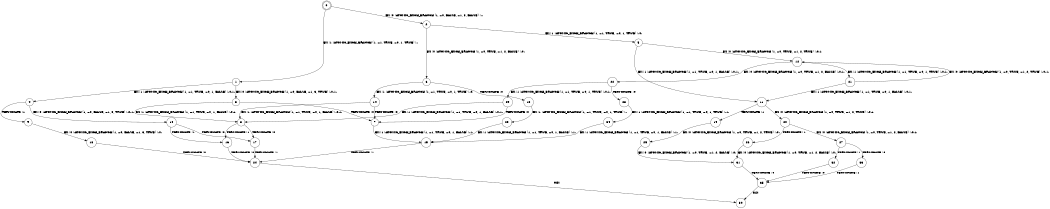 digraph BCG {
size = "7, 10.5";
center = TRUE;
node [shape = circle];
0 [peripheries = 2];
0 -> 1 [label = "EX !1 !ATOMIC_EXCH_BRANCH (1, +1, TRUE, +0, 1, TRUE) !::"];
0 -> 2 [label = "EX !0 !ATOMIC_EXCH_BRANCH (1, +0, FALSE, +1, 3, FALSE) !::"];
1 -> 3 [label = "EX !0 !ATOMIC_EXCH_BRANCH (1, +0, FALSE, +1, 3, TRUE) !:0:1:"];
1 -> 4 [label = "EX !1 !ATOMIC_EXCH_BRANCH (1, +1, TRUE, +0, 1, FALSE) !:0:1:"];
2 -> 5 [label = "EX !1 !ATOMIC_EXCH_BRANCH (1, +1, TRUE, +0, 1, TRUE) !:0:"];
2 -> 6 [label = "EX !0 !ATOMIC_EXCH_BRANCH (1, +0, TRUE, +1, 2, FALSE) !:0:"];
3 -> 7 [label = "TERMINATE !0"];
3 -> 8 [label = "EX !1 !ATOMIC_EXCH_BRANCH (1, +1, TRUE, +0, 1, FALSE) !:0:1:"];
4 -> 9 [label = "TERMINATE !1"];
4 -> 10 [label = "EX !0 !ATOMIC_EXCH_BRANCH (1, +0, FALSE, +1, 3, TRUE) !:0:1:"];
5 -> 11 [label = "EX !1 !ATOMIC_EXCH_BRANCH (1, +1, TRUE, +0, 1, FALSE) !:0:1:"];
5 -> 12 [label = "EX !0 !ATOMIC_EXCH_BRANCH (1, +0, TRUE, +1, 2, TRUE) !:0:1:"];
6 -> 13 [label = "TERMINATE !0"];
6 -> 14 [label = "EX !1 !ATOMIC_EXCH_BRANCH (1, +1, TRUE, +0, 1, TRUE) !:0:"];
7 -> 15 [label = "EX !1 !ATOMIC_EXCH_BRANCH (1, +1, TRUE, +0, 1, FALSE) !:1:"];
8 -> 16 [label = "TERMINATE !1"];
8 -> 17 [label = "TERMINATE !0"];
9 -> 18 [label = "EX !0 !ATOMIC_EXCH_BRANCH (1, +0, FALSE, +1, 3, TRUE) !:0:"];
10 -> 16 [label = "TERMINATE !1"];
10 -> 17 [label = "TERMINATE !0"];
11 -> 19 [label = "TERMINATE !1"];
11 -> 20 [label = "EX !0 !ATOMIC_EXCH_BRANCH (1, +0, TRUE, +1, 2, TRUE) !:0:1:"];
12 -> 21 [label = "EX !1 !ATOMIC_EXCH_BRANCH (1, +1, TRUE, +0, 1, TRUE) !:0:1:"];
12 -> 22 [label = "EX !0 !ATOMIC_EXCH_BRANCH (1, +0, TRUE, +1, 2, FALSE) !:0:1:"];
13 -> 23 [label = "EX !1 !ATOMIC_EXCH_BRANCH (1, +1, TRUE, +0, 1, TRUE) !::"];
14 -> 7 [label = "TERMINATE !0"];
14 -> 8 [label = "EX !1 !ATOMIC_EXCH_BRANCH (1, +1, TRUE, +0, 1, FALSE) !:0:1:"];
15 -> 24 [label = "TERMINATE !1"];
16 -> 24 [label = "TERMINATE !0"];
17 -> 24 [label = "TERMINATE !1"];
18 -> 24 [label = "TERMINATE !0"];
19 -> 25 [label = "EX !0 !ATOMIC_EXCH_BRANCH (1, +0, TRUE, +1, 2, TRUE) !:0:"];
20 -> 26 [label = "TERMINATE !1"];
20 -> 27 [label = "EX !0 !ATOMIC_EXCH_BRANCH (1, +0, TRUE, +1, 2, FALSE) !:0:1:"];
21 -> 11 [label = "EX !1 !ATOMIC_EXCH_BRANCH (1, +1, TRUE, +0, 1, FALSE) !:0:1:"];
21 -> 12 [label = "EX !0 !ATOMIC_EXCH_BRANCH (1, +0, TRUE, +1, 2, TRUE) !:0:1:"];
22 -> 28 [label = "TERMINATE !0"];
22 -> 29 [label = "EX !1 !ATOMIC_EXCH_BRANCH (1, +1, TRUE, +0, 1, TRUE) !:0:1:"];
23 -> 15 [label = "EX !1 !ATOMIC_EXCH_BRANCH (1, +1, TRUE, +0, 1, FALSE) !:1:"];
24 -> 30 [label = "exit"];
25 -> 31 [label = "EX !0 !ATOMIC_EXCH_BRANCH (1, +0, TRUE, +1, 2, FALSE) !:0:"];
26 -> 31 [label = "EX !0 !ATOMIC_EXCH_BRANCH (1, +0, TRUE, +1, 2, FALSE) !:0:"];
27 -> 32 [label = "TERMINATE !1"];
27 -> 33 [label = "TERMINATE !0"];
28 -> 34 [label = "EX !1 !ATOMIC_EXCH_BRANCH (1, +1, TRUE, +0, 1, TRUE) !:1:"];
29 -> 7 [label = "TERMINATE !0"];
29 -> 8 [label = "EX !1 !ATOMIC_EXCH_BRANCH (1, +1, TRUE, +0, 1, FALSE) !:0:1:"];
31 -> 35 [label = "TERMINATE !0"];
32 -> 35 [label = "TERMINATE !0"];
33 -> 35 [label = "TERMINATE !1"];
34 -> 15 [label = "EX !1 !ATOMIC_EXCH_BRANCH (1, +1, TRUE, +0, 1, FALSE) !:1:"];
35 -> 30 [label = "exit"];
}
